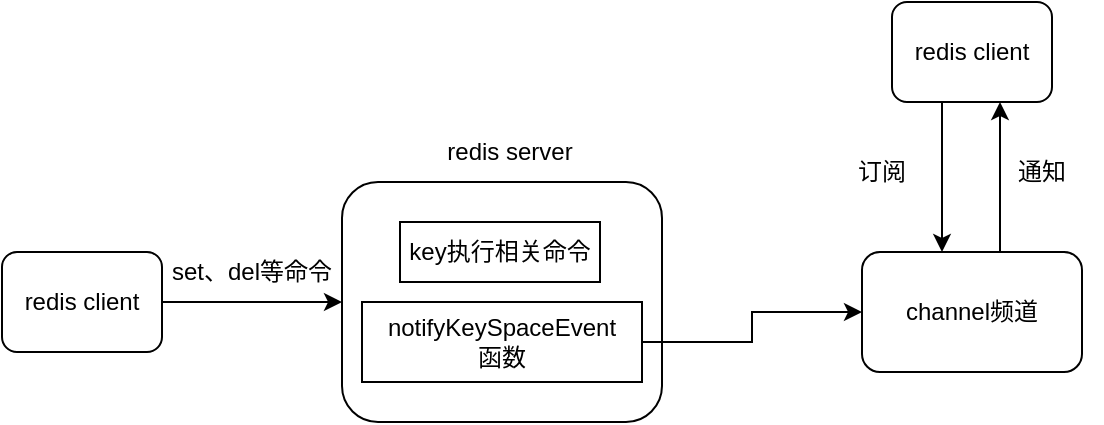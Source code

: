<mxfile version="26.0.16">
  <diagram name="第 1 页" id="y9qU5r9g6oZaFZpe4arG">
    <mxGraphModel dx="1026" dy="684" grid="1" gridSize="10" guides="1" tooltips="1" connect="1" arrows="1" fold="1" page="1" pageScale="1" pageWidth="827" pageHeight="1169" math="0" shadow="0">
      <root>
        <mxCell id="0" />
        <mxCell id="1" parent="0" />
        <mxCell id="C1wh0DSBbayOBWf1kdTv-4" style="edgeStyle=orthogonalEdgeStyle;rounded=0;orthogonalLoop=1;jettySize=auto;html=1;entryX=0;entryY=0.5;entryDx=0;entryDy=0;" edge="1" parent="1" source="C1wh0DSBbayOBWf1kdTv-1" target="C1wh0DSBbayOBWf1kdTv-2">
          <mxGeometry relative="1" as="geometry" />
        </mxCell>
        <mxCell id="C1wh0DSBbayOBWf1kdTv-1" value="redis client" style="rounded=1;whiteSpace=wrap;html=1;" vertex="1" parent="1">
          <mxGeometry x="110" y="325" width="80" height="50" as="geometry" />
        </mxCell>
        <mxCell id="C1wh0DSBbayOBWf1kdTv-2" value="" style="rounded=1;whiteSpace=wrap;html=1;" vertex="1" parent="1">
          <mxGeometry x="280" y="290" width="160" height="120" as="geometry" />
        </mxCell>
        <mxCell id="C1wh0DSBbayOBWf1kdTv-3" value="redis server" style="text;html=1;align=center;verticalAlign=middle;whiteSpace=wrap;rounded=0;" vertex="1" parent="1">
          <mxGeometry x="319" y="260" width="90" height="30" as="geometry" />
        </mxCell>
        <mxCell id="C1wh0DSBbayOBWf1kdTv-5" value="key执行相关命令" style="rounded=0;whiteSpace=wrap;html=1;" vertex="1" parent="1">
          <mxGeometry x="309" y="310" width="100" height="30" as="geometry" />
        </mxCell>
        <mxCell id="C1wh0DSBbayOBWf1kdTv-9" style="edgeStyle=orthogonalEdgeStyle;rounded=0;orthogonalLoop=1;jettySize=auto;html=1;entryX=0;entryY=0.5;entryDx=0;entryDy=0;" edge="1" parent="1" source="C1wh0DSBbayOBWf1kdTv-6" target="C1wh0DSBbayOBWf1kdTv-8">
          <mxGeometry relative="1" as="geometry" />
        </mxCell>
        <mxCell id="C1wh0DSBbayOBWf1kdTv-6" value="notifyKeySpaceEvent&lt;div&gt;函数&lt;/div&gt;" style="rounded=0;whiteSpace=wrap;html=1;" vertex="1" parent="1">
          <mxGeometry x="290" y="350" width="140" height="40" as="geometry" />
        </mxCell>
        <mxCell id="C1wh0DSBbayOBWf1kdTv-7" value="set、del等命令" style="text;html=1;align=center;verticalAlign=middle;whiteSpace=wrap;rounded=0;" vertex="1" parent="1">
          <mxGeometry x="190" y="320" width="90" height="30" as="geometry" />
        </mxCell>
        <mxCell id="C1wh0DSBbayOBWf1kdTv-13" style="edgeStyle=orthogonalEdgeStyle;rounded=0;orthogonalLoop=1;jettySize=auto;html=1;entryX=0.675;entryY=1;entryDx=0;entryDy=0;entryPerimeter=0;" edge="1" parent="1" source="C1wh0DSBbayOBWf1kdTv-8" target="C1wh0DSBbayOBWf1kdTv-11">
          <mxGeometry relative="1" as="geometry">
            <Array as="points">
              <mxPoint x="609" y="300" />
              <mxPoint x="609" y="300" />
            </Array>
          </mxGeometry>
        </mxCell>
        <mxCell id="C1wh0DSBbayOBWf1kdTv-8" value="channel频道" style="rounded=1;whiteSpace=wrap;html=1;" vertex="1" parent="1">
          <mxGeometry x="540" y="325" width="110" height="60" as="geometry" />
        </mxCell>
        <mxCell id="C1wh0DSBbayOBWf1kdTv-12" style="edgeStyle=orthogonalEdgeStyle;rounded=0;orthogonalLoop=1;jettySize=auto;html=1;" edge="1" parent="1" source="C1wh0DSBbayOBWf1kdTv-11">
          <mxGeometry relative="1" as="geometry">
            <mxPoint x="580" y="325" as="targetPoint" />
            <Array as="points">
              <mxPoint x="580" y="325" />
            </Array>
          </mxGeometry>
        </mxCell>
        <mxCell id="C1wh0DSBbayOBWf1kdTv-11" value="redis client" style="rounded=1;whiteSpace=wrap;html=1;" vertex="1" parent="1">
          <mxGeometry x="555" y="200" width="80" height="50" as="geometry" />
        </mxCell>
        <mxCell id="C1wh0DSBbayOBWf1kdTv-15" value="订&lt;span style=&quot;color: rgba(0, 0, 0, 0); font-family: monospace; font-size: 0px; text-align: start; text-wrap-mode: nowrap;&quot;&gt;%3CmxGraphModel%3E%3Croot%3E%3CmxCell%20id%3D%220%22%2F%3E%3CmxCell%20id%3D%221%22%20parent%3D%220%22%2F%3E%3CmxCell%20id%3D%222%22%20value%3D%22redis%20client%22%20style%3D%22rounded%3D1%3BwhiteSpace%3Dwrap%3Bhtml%3D1%3B%22%20vertex%3D%221%22%20parent%3D%221%22%3E%3CmxGeometry%20x%3D%22110%22%20y%3D%22325%22%20width%3D%2280%22%20height%3D%2250%22%20as%3D%22geometry%22%2F%3E%3C%2FmxCell%3E%3C%2Froot%3E%3C%2FmxGraphModel%3E&lt;/span&gt;阅" style="text;html=1;align=center;verticalAlign=middle;whiteSpace=wrap;rounded=0;" vertex="1" parent="1">
          <mxGeometry x="520" y="270" width="60" height="30" as="geometry" />
        </mxCell>
        <mxCell id="C1wh0DSBbayOBWf1kdTv-17" value="通知" style="text;html=1;align=center;verticalAlign=middle;whiteSpace=wrap;rounded=0;" vertex="1" parent="1">
          <mxGeometry x="600" y="270" width="60" height="30" as="geometry" />
        </mxCell>
      </root>
    </mxGraphModel>
  </diagram>
</mxfile>
